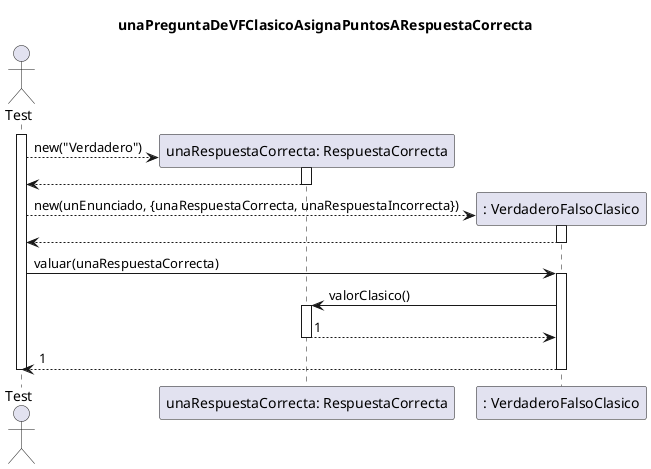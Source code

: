 @startuml
skinparam classAttributeIconSize 0

title unaPreguntaDeVFClasicoAsignaPuntosARespuestaCorrecta

actor Test
participant "unaRespuestaCorrecta: RespuestaCorrecta" as respuesta
participant ": VerdaderoFalsoClasico" as preguntaVF

activate Test

    create respuesta
    Test --> respuesta: new("Verdadero")
    activate respuesta
        respuesta --> Test
    deactivate respuesta

    create preguntaVF
    Test --> preguntaVF: new(unEnunciado, {unaRespuestaCorrecta, unaRespuestaIncorrecta})
    activate preguntaVF
        preguntaVF --> Test
    deactivate preguntaVF

    Test -> preguntaVF: valuar(unaRespuestaCorrecta)
    activate preguntaVF
        preguntaVF -> respuesta: valorClasico()
        activate respuesta
            respuesta --> preguntaVF: 1
        deactivate respuesta
        preguntaVF --> Test: 1
    deactivate preguntaVF

deactivate Test


@enduml